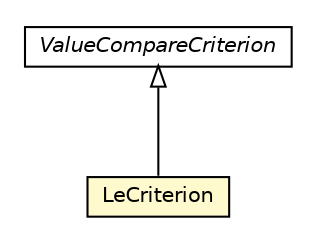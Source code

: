 #!/usr/local/bin/dot
#
# Class diagram 
# Generated by UMLGraph version R5_6_6-8-g8d7759 (http://www.umlgraph.org/)
#

digraph G {
	edge [fontname="Helvetica",fontsize=10,labelfontname="Helvetica",labelfontsize=10];
	node [fontname="Helvetica",fontsize=10,shape=plaintext];
	nodesep=0.25;
	ranksep=0.5;
	// org.dayatang.domain.internal.ValueCompareCriterion
	c3310 [label=<<table title="org.dayatang.domain.internal.ValueCompareCriterion" border="0" cellborder="1" cellspacing="0" cellpadding="2" port="p" href="./ValueCompareCriterion.html">
		<tr><td><table border="0" cellspacing="0" cellpadding="1">
<tr><td align="center" balign="center"><font face="Helvetica-Oblique"> ValueCompareCriterion </font></td></tr>
		</table></td></tr>
		</table>>, URL="./ValueCompareCriterion.html", fontname="Helvetica", fontcolor="black", fontsize=10.0];
	// org.dayatang.domain.internal.LeCriterion
	c3330 [label=<<table title="org.dayatang.domain.internal.LeCriterion" border="0" cellborder="1" cellspacing="0" cellpadding="2" port="p" bgcolor="lemonChiffon" href="./LeCriterion.html">
		<tr><td><table border="0" cellspacing="0" cellpadding="1">
<tr><td align="center" balign="center"> LeCriterion </td></tr>
		</table></td></tr>
		</table>>, URL="./LeCriterion.html", fontname="Helvetica", fontcolor="black", fontsize=10.0];
	//org.dayatang.domain.internal.LeCriterion extends org.dayatang.domain.internal.ValueCompareCriterion
	c3310:p -> c3330:p [dir=back,arrowtail=empty];
}

